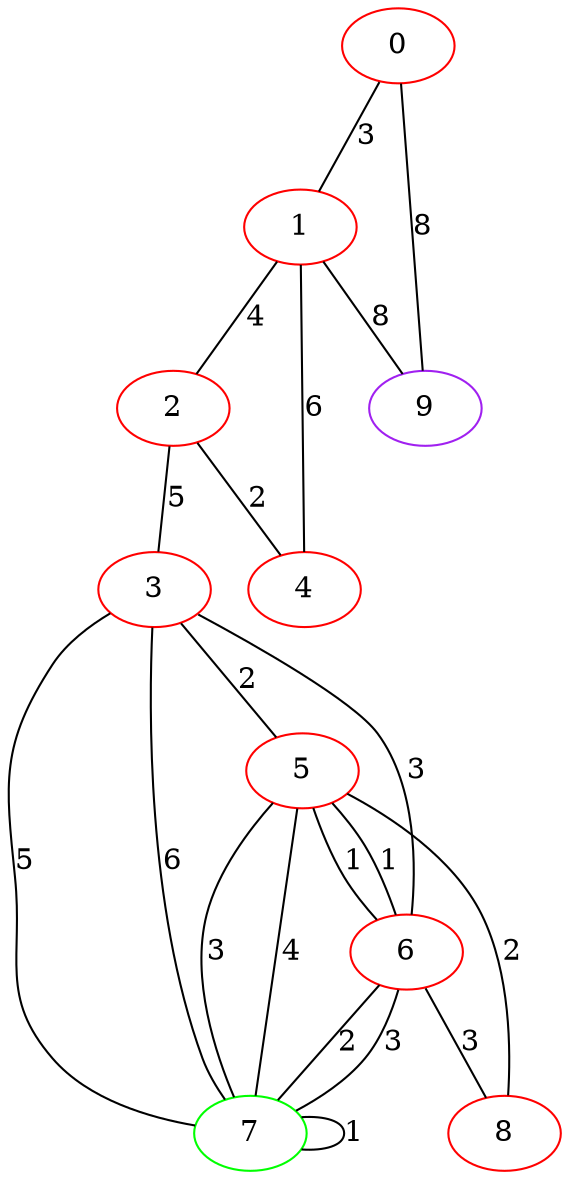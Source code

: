 graph "" {
0 [color=red, weight=1];
1 [color=red, weight=1];
2 [color=red, weight=1];
3 [color=red, weight=1];
4 [color=red, weight=1];
5 [color=red, weight=1];
6 [color=red, weight=1];
7 [color=green, weight=2];
8 [color=red, weight=1];
9 [color=purple, weight=4];
0 -- 1  [key=0, label=3];
0 -- 9  [key=0, label=8];
1 -- 9  [key=0, label=8];
1 -- 2  [key=0, label=4];
1 -- 4  [key=0, label=6];
2 -- 3  [key=0, label=5];
2 -- 4  [key=0, label=2];
3 -- 5  [key=0, label=2];
3 -- 6  [key=0, label=3];
3 -- 7  [key=0, label=5];
3 -- 7  [key=1, label=6];
5 -- 8  [key=0, label=2];
5 -- 6  [key=0, label=1];
5 -- 6  [key=1, label=1];
5 -- 7  [key=0, label=3];
5 -- 7  [key=1, label=4];
6 -- 8  [key=0, label=3];
6 -- 7  [key=0, label=2];
6 -- 7  [key=1, label=3];
7 -- 7  [key=0, label=1];
}
